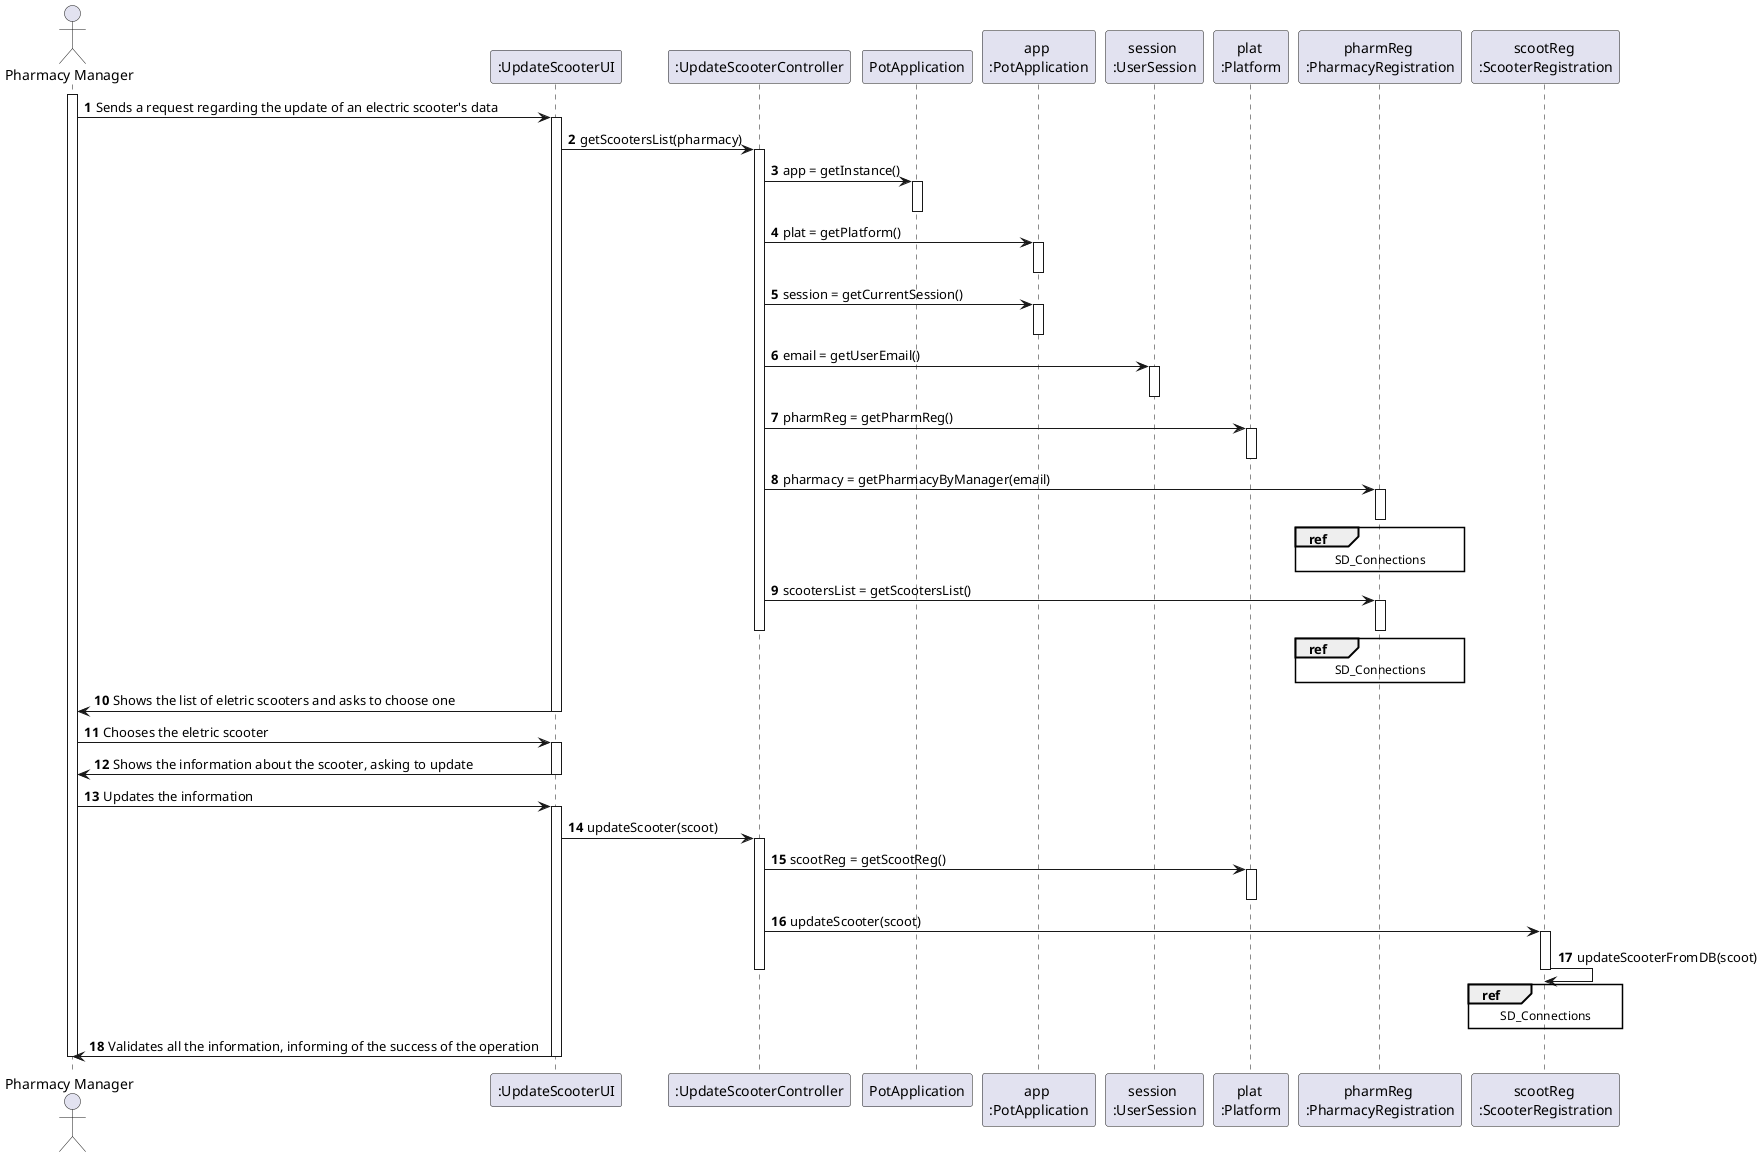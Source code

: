 @startuml
autonumber
actor "Pharmacy Manager" as PHARMAN

participant ":UpdateScooterUI" as UI
participant ":UpdateScooterController" as CTRL
participant "PotApplication" as PA
participant "app \n:PotApplication" as APA
participant "session \n:UserSession" as US
participant "plat \n:Platform" as PLAT
participant "pharmReg \n:PharmacyRegistration" as PH
participant "scootReg \n:ScooterRegistration" as RS



activate PHARMAN

PHARMAN -> UI : Sends a request regarding the update of an electric scooter's data
activate UI
UI -> CTRL : getScootersList(pharmacy)
activate CTRL
CTRL -> PA : app = getInstance()
activate PA
deactivate PA
CTRL -> APA : plat = getPlatform()
activate APA
deactivate APA
CTRL -> APA : session = getCurrentSession()
activate APA
deactivate APA
CTRL -> US : email = getUserEmail()
activate US
deactivate US
CTRL -> PLAT : pharmReg = getPharmReg()
activate PLAT
deactivate PLAT
CTRL -> PH : pharmacy = getPharmacyByManager(email)
activate PH
ref over PH
SD_Connections
end ref
deactivate PH
CTRL -> PH : scootersList = getScootersList()
activate PH
ref over PH
SD_Connections
end ref
deactivate PH
deactivate CTRL
UI -> PHARMAN : Shows the list of eletric scooters and asks to choose one
deactivate UI

PHARMAN -> UI : Chooses the eletric scooter
activate UI

UI -> PHARMAN : Shows the information about the scooter, asking to update
deactivate UI

PHARMAN -> UI : Updates the information
activate UI
UI -> CTRL : updateScooter(scoot)
activate CTRL
CTRL -> PLAT : scootReg = getScootReg()
activate PLAT
deactivate PLAT
CTRL -> RS : updateScooter(scoot)
activate RS
RS -> RS : updateScooterFromDB(scoot)
ref over RS
SD_Connections
end ref
deactivate RS
deactivate CTRL
UI -> PHARMAN : Validates all the information, informing of the success of the operation

deactivate UI

deactivate PHARMAN

@enduml
